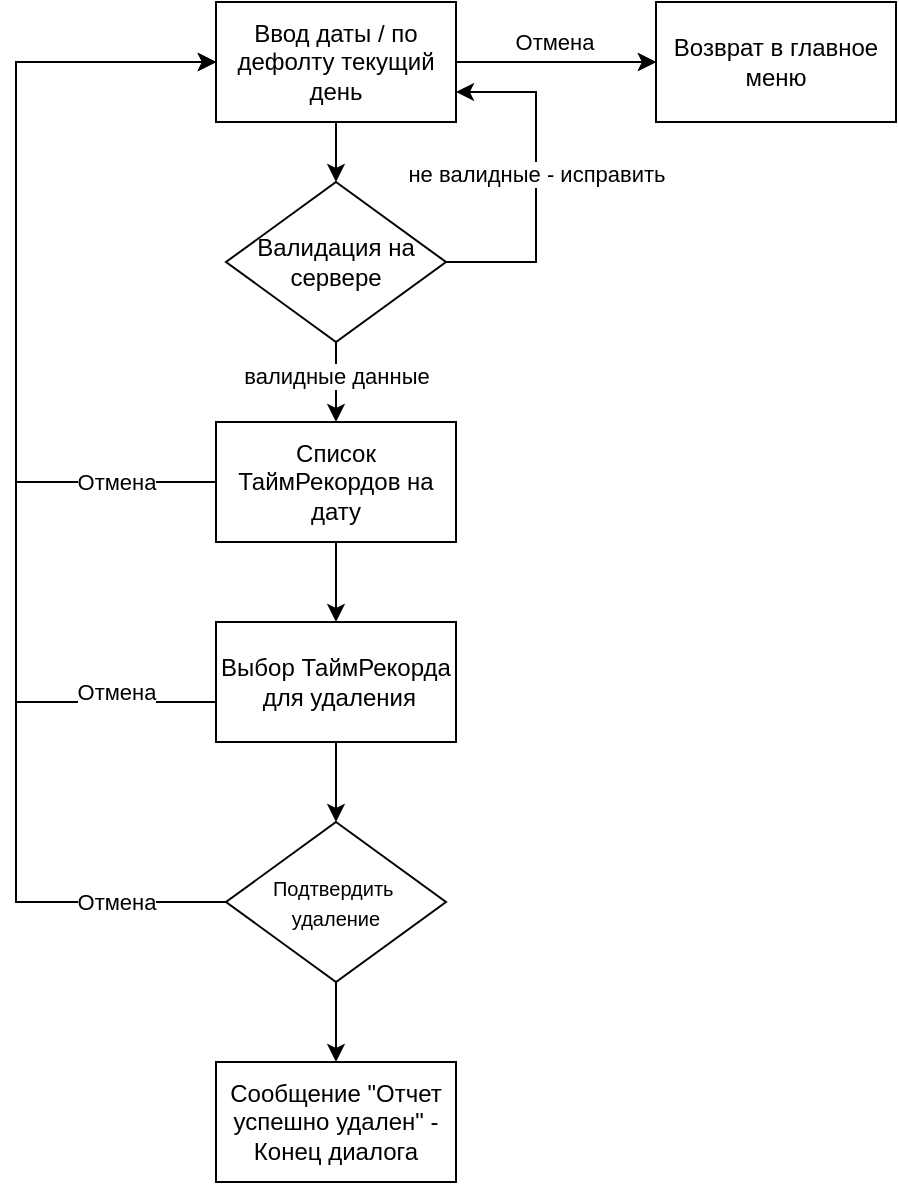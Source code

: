 <mxfile version="14.8.6" type="device"><diagram id="gnJ807dPXjQ8ZZGXrgEX" name="Page-1"><mxGraphModel dx="1422" dy="705" grid="1" gridSize="10" guides="1" tooltips="1" connect="1" arrows="1" fold="1" page="1" pageScale="1" pageWidth="827" pageHeight="1169" math="0" shadow="0"><root><mxCell id="0"/><mxCell id="1" parent="0"/><mxCell id="j0N_L9nw0FPW9un53sPI-20" value="" style="edgeStyle=orthogonalEdgeStyle;rounded=0;orthogonalLoop=1;jettySize=auto;html=1;" parent="1" source="j0N_L9nw0FPW9un53sPI-3" target="j0N_L9nw0FPW9un53sPI-8" edge="1"><mxGeometry relative="1" as="geometry"/></mxCell><mxCell id="j0N_L9nw0FPW9un53sPI-49" style="edgeStyle=orthogonalEdgeStyle;rounded=0;orthogonalLoop=1;jettySize=auto;html=1;" parent="1" source="j0N_L9nw0FPW9un53sPI-3" target="j0N_L9nw0FPW9un53sPI-46" edge="1"><mxGeometry relative="1" as="geometry"/></mxCell><mxCell id="j0N_L9nw0FPW9un53sPI-56" value="Отмена" style="edgeLabel;html=1;align=center;verticalAlign=middle;resizable=0;points=[];" parent="j0N_L9nw0FPW9un53sPI-49" vertex="1" connectable="0"><mxGeometry x="-0.517" y="1" relative="1" as="geometry"><mxPoint x="25" y="-9" as="offset"/></mxGeometry></mxCell><mxCell id="j0N_L9nw0FPW9un53sPI-57" value="" style="edgeStyle=orthogonalEdgeStyle;rounded=0;orthogonalLoop=1;jettySize=auto;html=1;" parent="1" source="j0N_L9nw0FPW9un53sPI-3" target="j0N_L9nw0FPW9un53sPI-46" edge="1"><mxGeometry relative="1" as="geometry"/></mxCell><mxCell id="j0N_L9nw0FPW9un53sPI-3" value="Ввод даты / по дефолту текущий день" style="rounded=0;whiteSpace=wrap;html=1;" parent="1" vertex="1"><mxGeometry x="360" y="40" width="120" height="60" as="geometry"/></mxCell><mxCell id="j0N_L9nw0FPW9un53sPI-16" value="" style="edgeStyle=orthogonalEdgeStyle;rounded=0;orthogonalLoop=1;jettySize=auto;html=1;" parent="1" source="j0N_L9nw0FPW9un53sPI-4" target="j0N_L9nw0FPW9un53sPI-15" edge="1"><mxGeometry relative="1" as="geometry"/></mxCell><mxCell id="j0N_L9nw0FPW9un53sPI-50" style="edgeStyle=orthogonalEdgeStyle;rounded=0;orthogonalLoop=1;jettySize=auto;html=1;entryX=0;entryY=0.5;entryDx=0;entryDy=0;exitX=0;exitY=0.5;exitDx=0;exitDy=0;" parent="1" source="j0N_L9nw0FPW9un53sPI-4" target="j0N_L9nw0FPW9un53sPI-3" edge="1"><mxGeometry relative="1" as="geometry"><mxPoint x="720" y="410" as="targetPoint"/><Array as="points"><mxPoint x="260" y="280"/><mxPoint x="260" y="70"/></Array></mxGeometry></mxCell><mxCell id="j0N_L9nw0FPW9un53sPI-55" value="Отмена" style="edgeLabel;html=1;align=center;verticalAlign=middle;resizable=0;points=[];" parent="j0N_L9nw0FPW9un53sPI-50" vertex="1" connectable="0"><mxGeometry x="-0.252" y="-1" relative="1" as="geometry"><mxPoint x="49" y="53" as="offset"/></mxGeometry></mxCell><mxCell id="j0N_L9nw0FPW9un53sPI-4" value="Список ТаймРекордов на дату" style="rounded=0;whiteSpace=wrap;html=1;" parent="1" vertex="1"><mxGeometry x="360" y="250" width="120" height="60" as="geometry"/></mxCell><mxCell id="j0N_L9nw0FPW9un53sPI-21" value="" style="edgeStyle=orthogonalEdgeStyle;rounded=0;orthogonalLoop=1;jettySize=auto;html=1;" parent="1" source="j0N_L9nw0FPW9un53sPI-8" target="j0N_L9nw0FPW9un53sPI-4" edge="1"><mxGeometry relative="1" as="geometry"/></mxCell><mxCell id="j0N_L9nw0FPW9un53sPI-22" value="валидные данные" style="edgeLabel;html=1;align=center;verticalAlign=middle;resizable=0;points=[];" parent="j0N_L9nw0FPW9un53sPI-21" vertex="1" connectable="0"><mxGeometry x="-0.173" relative="1" as="geometry"><mxPoint as="offset"/></mxGeometry></mxCell><mxCell id="j0N_L9nw0FPW9un53sPI-27" style="edgeStyle=orthogonalEdgeStyle;rounded=0;orthogonalLoop=1;jettySize=auto;html=1;entryX=1;entryY=0.75;entryDx=0;entryDy=0;" parent="1" source="j0N_L9nw0FPW9un53sPI-8" target="j0N_L9nw0FPW9un53sPI-3" edge="1"><mxGeometry relative="1" as="geometry"><Array as="points"><mxPoint x="520" y="170"/><mxPoint x="520" y="85"/></Array></mxGeometry></mxCell><mxCell id="j0N_L9nw0FPW9un53sPI-28" value="не валидные - исправить" style="edgeLabel;html=1;align=center;verticalAlign=middle;resizable=0;points=[];" parent="j0N_L9nw0FPW9un53sPI-27" vertex="1" connectable="0"><mxGeometry x="-0.222" y="-3" relative="1" as="geometry"><mxPoint x="-3" y="-23" as="offset"/></mxGeometry></mxCell><mxCell id="j0N_L9nw0FPW9un53sPI-8" value="&lt;span&gt;Валидация на сервере&lt;/span&gt;" style="rhombus;whiteSpace=wrap;html=1;rounded=0;" parent="1" vertex="1"><mxGeometry x="365" y="130" width="110" height="80" as="geometry"/></mxCell><mxCell id="j0N_L9nw0FPW9un53sPI-26" value="" style="edgeStyle=orthogonalEdgeStyle;rounded=0;orthogonalLoop=1;jettySize=auto;html=1;" parent="1" source="j0N_L9nw0FPW9un53sPI-15" target="j0N_L9nw0FPW9un53sPI-41" edge="1"><mxGeometry relative="1" as="geometry"><mxPoint x="420" y="450" as="targetPoint"/></mxGeometry></mxCell><mxCell id="j0N_L9nw0FPW9un53sPI-51" style="edgeStyle=orthogonalEdgeStyle;rounded=0;orthogonalLoop=1;jettySize=auto;html=1;" parent="1" edge="1"><mxGeometry relative="1" as="geometry"><mxPoint x="360" y="70" as="targetPoint"/><Array as="points"><mxPoint x="260" y="390"/><mxPoint x="260" y="70"/></Array><mxPoint x="360" y="390" as="sourcePoint"/></mxGeometry></mxCell><mxCell id="j0N_L9nw0FPW9un53sPI-54" value="Отмена" style="edgeLabel;html=1;align=center;verticalAlign=middle;resizable=0;points=[];" parent="j0N_L9nw0FPW9un53sPI-51" vertex="1" connectable="0"><mxGeometry x="-0.012" y="1" relative="1" as="geometry"><mxPoint x="51" y="152" as="offset"/></mxGeometry></mxCell><mxCell id="j0N_L9nw0FPW9un53sPI-15" value="Выбор ТаймРекорда&lt;br&gt;&amp;nbsp;для удаления" style="whiteSpace=wrap;html=1;rounded=0;" parent="1" vertex="1"><mxGeometry x="360" y="350" width="120" height="60" as="geometry"/></mxCell><mxCell id="j0N_L9nw0FPW9un53sPI-44" value="" style="edgeStyle=orthogonalEdgeStyle;rounded=0;orthogonalLoop=1;jettySize=auto;html=1;" parent="1" source="j0N_L9nw0FPW9un53sPI-41" target="j0N_L9nw0FPW9un53sPI-43" edge="1"><mxGeometry relative="1" as="geometry"/></mxCell><mxCell id="j0N_L9nw0FPW9un53sPI-47" value="" style="edgeStyle=orthogonalEdgeStyle;rounded=0;orthogonalLoop=1;jettySize=auto;html=1;entryX=0;entryY=0.5;entryDx=0;entryDy=0;" parent="1" source="j0N_L9nw0FPW9un53sPI-41" target="j0N_L9nw0FPW9un53sPI-3" edge="1"><mxGeometry relative="1" as="geometry"><Array as="points"><mxPoint x="260" y="490"/><mxPoint x="260" y="70"/></Array></mxGeometry></mxCell><mxCell id="j0N_L9nw0FPW9un53sPI-48" value="Отмена" style="edgeLabel;html=1;align=center;verticalAlign=middle;resizable=0;points=[];" parent="j0N_L9nw0FPW9un53sPI-47" vertex="1" connectable="0"><mxGeometry x="-0.305" relative="1" as="geometry"><mxPoint x="50" y="112" as="offset"/></mxGeometry></mxCell><mxCell id="j0N_L9nw0FPW9un53sPI-41" value="&lt;font style=&quot;font-size: 10px&quot;&gt;Подтвердить&amp;nbsp; удаление&lt;/font&gt;" style="rhombus;whiteSpace=wrap;html=1;rounded=0;" parent="1" vertex="1"><mxGeometry x="365" y="450" width="110" height="80" as="geometry"/></mxCell><mxCell id="j0N_L9nw0FPW9un53sPI-43" value="Сообщение &quot;Отчет успешно удален&quot; - Конец диалога" style="whiteSpace=wrap;html=1;rounded=0;" parent="1" vertex="1"><mxGeometry x="360" y="570" width="120" height="60" as="geometry"/></mxCell><mxCell id="j0N_L9nw0FPW9un53sPI-46" value="Возврат в главное меню" style="whiteSpace=wrap;html=1;rounded=0;" parent="1" vertex="1"><mxGeometry x="580" y="40" width="120" height="60" as="geometry"/></mxCell></root></mxGraphModel></diagram></mxfile>